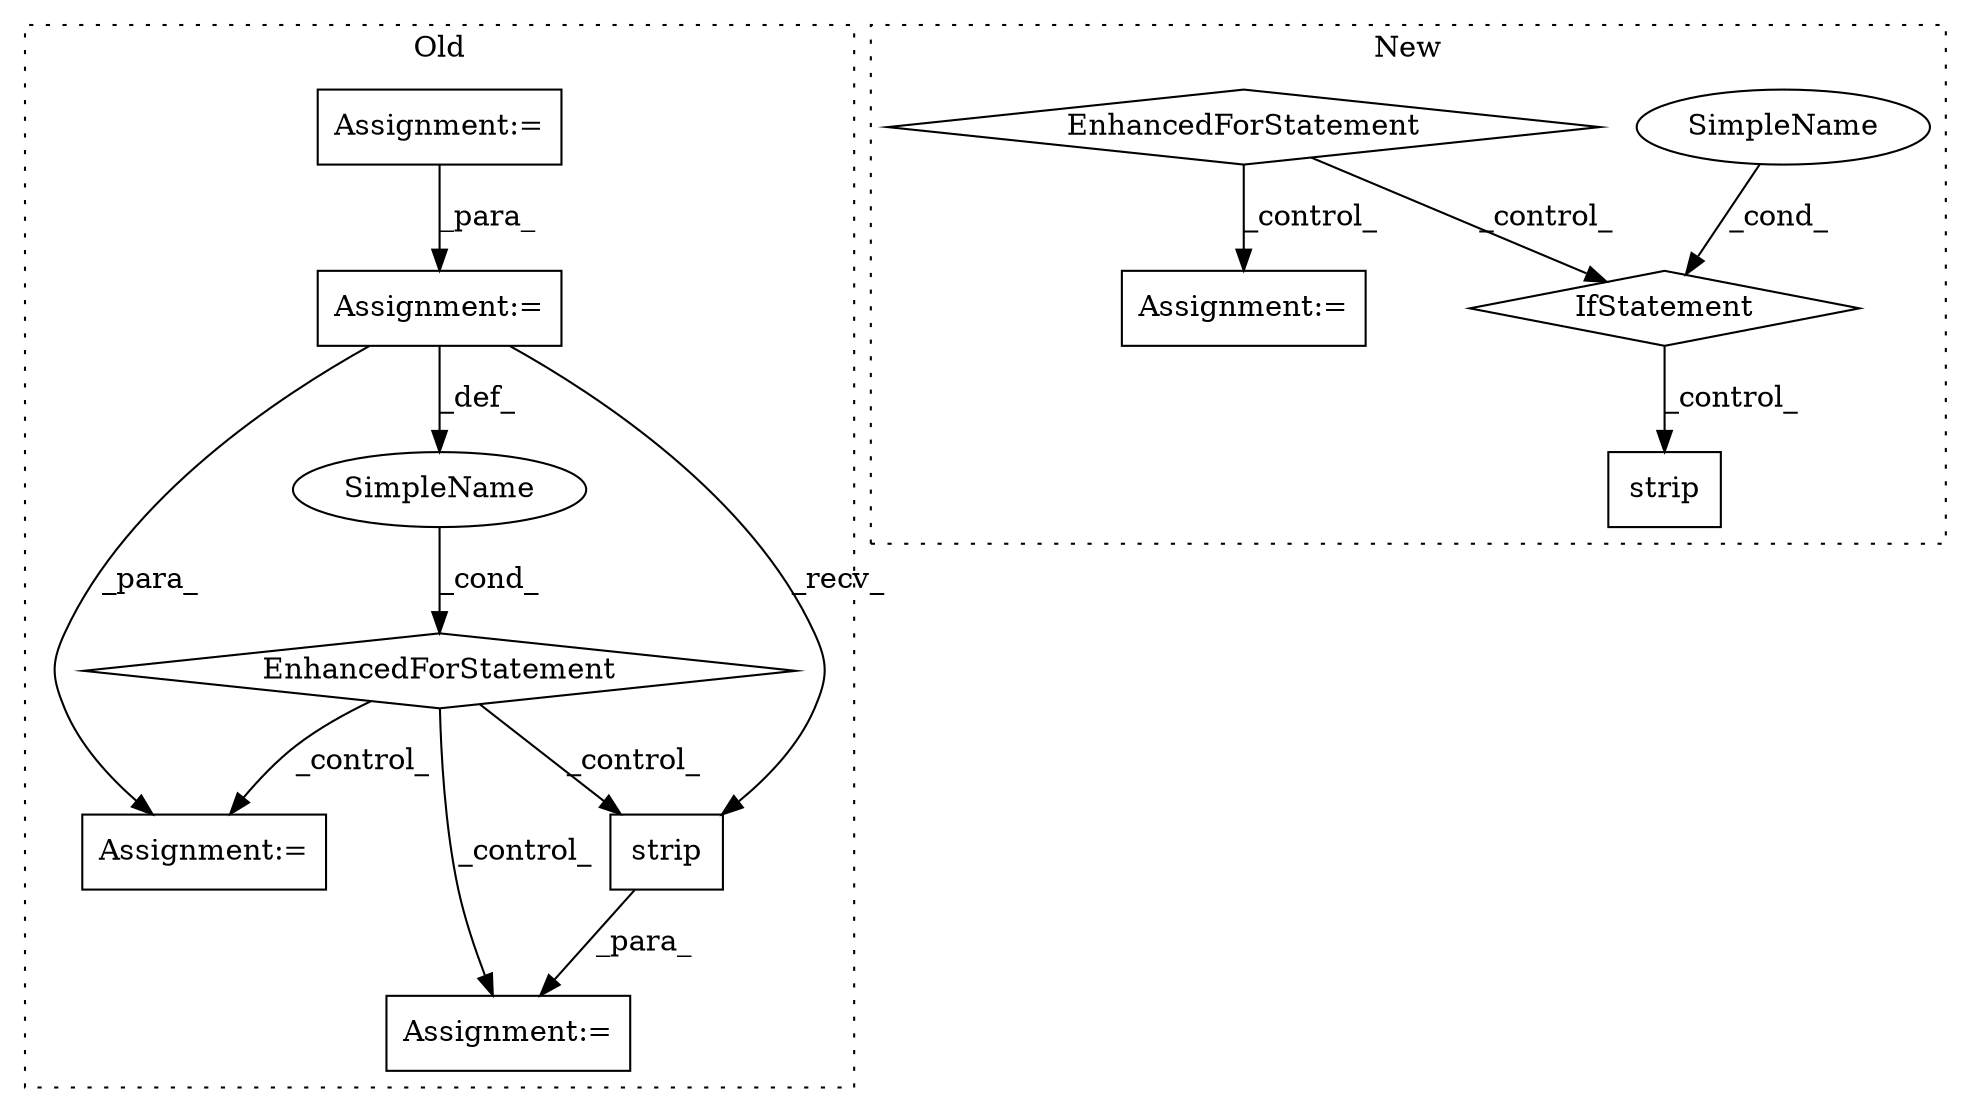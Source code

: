 digraph G {
subgraph cluster0 {
1 [label="EnhancedForStatement" a="70" s="4150,4221" l="57,2" shape="diamond"];
3 [label="Assignment:=" a="7" s="4060" l="1" shape="box"];
4 [label="Assignment:=" a="7" s="4089" l="1" shape="box"];
5 [label="Assignment:=" a="7" s="4267" l="1" shape="box"];
6 [label="SimpleName" a="42" s="4211" l="3" shape="ellipse"];
9 [label="strip" a="32" s="4430" l="7" shape="box"];
10 [label="Assignment:=" a="7" s="4368" l="1" shape="box"];
label = "Old";
style="dotted";
}
subgraph cluster1 {
2 [label="strip" a="32" s="4014" l="7" shape="box"];
7 [label="IfStatement" a="25" s="3902,3918" l="4,2" shape="diamond"];
8 [label="SimpleName" a="42" s="" l="" shape="ellipse"];
11 [label="Assignment:=" a="7" s="4062" l="2" shape="box"];
12 [label="EnhancedForStatement" a="70" s="3818,3890" l="57,2" shape="diamond"];
label = "New";
style="dotted";
}
1 -> 10 [label="_control_"];
1 -> 5 [label="_control_"];
1 -> 9 [label="_control_"];
3 -> 4 [label="_para_"];
4 -> 5 [label="_para_"];
4 -> 9 [label="_recv_"];
4 -> 6 [label="_def_"];
6 -> 1 [label="_cond_"];
7 -> 2 [label="_control_"];
8 -> 7 [label="_cond_"];
9 -> 10 [label="_para_"];
12 -> 11 [label="_control_"];
12 -> 7 [label="_control_"];
}
